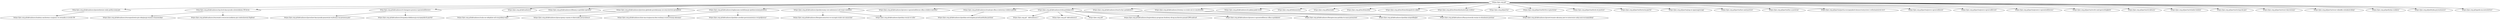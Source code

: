 digraph tree {
	"https://pis.org.pl/" [label="https://pis.org.pl/", shape=egg]
	"http://pis.org.pl/aktualnosci/posiedzenie-rady-politycznej-pis" [label="http://pis.org.pl/aktualnosci/posiedzenie-rady-politycznej-pis", shape=egg]
	"http://pis.org.pl/aktualnosci/sp-lech-kaczynski-czlowiekiem-30-lecia" [label="http://pis.org.pl/aktualnosci/sp-lech-kaczynski-czlowiekiem-30-lecia", shape=egg]
	"http://pis.org.pl/aktualnosci/vi-kongres-prawa-i-sprawiedliwosci" [label="http://pis.org.pl/aktualnosci/vi-kongres-prawa-i-sprawiedliwosci", shape=egg]
	"https://pis.org.pl/aktualnosci/" [label="https://pis.org.pl/aktualnosci/", shape=egg]
	"https://pis.org.pl/aktualnosci/dbamy-o-polskie-sprawy/" [label="https://pis.org.pl/aktualnosci/dbamy-o-polskie-sprawy/", shape=egg]
	"https://pis.org.pl/aktualnosci/jestem-gleboko-przekonany-ze-zwyciestwo-przyjdzie" [label="https://pis.org.pl/aktualnosci/jestem-gleboko-przekonany-ze-zwyciestwo-przyjdzie", shape=egg]
	"https://pis.org.pl/aktualnosci/oglaszam-mobilizacje-zjednoczonej-prawicy" [label="https://pis.org.pl/aktualnosci/oglaszam-mobilizacje-zjednoczonej-prawicy", shape=egg]
	"https://pis.org.pl/aktualnosci/pozbywamy-sie-zaleznosci-od-rosji-i-niemiec" [label="https://pis.org.pl/aktualnosci/pozbywamy-sie-zaleznosci-od-rosji-i-niemiec", shape=egg]
	"https://pis.org.pl/aktualnosci/prawo-i-sprawiedliwosc-dba-o-dobro-narodu/" [label="https://pis.org.pl/aktualnosci/prawo-i-sprawiedliwosc-dba-o-dobro-narodu/", shape=egg]
	"https://pis.org.pl/aktualnosci/rzad-pis-dba-o-interesy-i-dobro-polski" [label="https://pis.org.pl/aktualnosci/rzad-pis-dba-o-interesy-i-dobro-polski", shape=egg]
	"https://pis.org.pl/aktualnosci/sila-polskiej-wsi" [label="https://pis.org.pl/aktualnosci/sila-polskiej-wsi", shape=egg]
	"https://pis.org.pl/aktualnosci/warto-byc-polakiem-1" [label="https://pis.org.pl/aktualnosci/warto-byc-polakiem-1", shape=egg]
	"https://pis.org.pl/aktualnosci/wiemy-co-stalo-sie-w-smolensku" [label="https://pis.org.pl/aktualnosci/wiemy-co-stalo-sie-w-smolensku", shape=egg]
	"https://pis.org.pl/aktualnosci/z-jakiej-paki-tusk/" [label="https://pis.org.pl/aktualnosci/z-jakiej-paki-tusk/", shape=egg]
	"https://pis.org.pl/dokumenty/" [label="https://pis.org.pl/dokumenty/", shape=egg]
	"https://pis.org.pl/kontakt/" [label="https://pis.org.pl/kontakt/", shape=egg]
	"https://pis.org.pl/multimedia/" [label="https://pis.org.pl/multimedia/", shape=egg]
	"https://pis.org.pl/multimedia/galerie-zdjec/" [label="https://pis.org.pl/multimedia/galerie-zdjec/", shape=egg]
	"https://pis.org.pl/multimedia/materialy-wideo/" [label="https://pis.org.pl/multimedia/materialy-wideo/", shape=egg]
	"https://pis.org.pl/partia/" [label="https://pis.org.pl/partia/", shape=egg]
	"https://pis.org.pl/partia/diritto-e-giustizia/" [label="https://pis.org.pl/partia/diritto-e-giustizia/", shape=egg]
	"https://pis.org.pl/partia/droit-et-justice/" [label="https://pis.org.pl/partia/droit-et-justice/", shape=egg]
	"https://pis.org.pl/partia/historia-partii/" [label="https://pis.org.pl/partia/historia-partii/", shape=egg]
	"https://pis.org.pl/partia/jog-es-igazsagossag/" [label="https://pis.org.pl/partia/jog-es-igazsagossag/", shape=egg]
	"https://pis.org.pl/partia/law-and-justice/" [label="https://pis.org.pl/partia/law-and-justice/", shape=egg]
	"https://pis.org.pl/partia/ley-y-justicia/" [label="https://pis.org.pl/partia/ley-y-justicia/", shape=egg]
	"https://pis.org.pl/partia/partia-europejskich-konserwatystow-i-reformatorow-ecr/" [label="https://pis.org.pl/partia/partia-europejskich-konserwatystow-i-reformatorow-ecr/", shape=egg]
	"https://pis.org.pl/partia/pravo-spravedlnost/" [label="https://pis.org.pl/partia/pravo-spravedlnost/", shape=egg]
	"https://pis.org.pl/partia/pravo-spravodlivost/" [label="https://pis.org.pl/partia/pravo-spravodlivost/", shape=egg]
	"https://pis.org.pl/partia/prawo-i-sprawiedliwosc/" [label="https://pis.org.pl/partia/prawo-i-sprawiedliwosc/", shape=egg]
	"https://pis.org.pl/partia/recht-und-gerechtigkeit/" [label="https://pis.org.pl/partia/recht-und-gerechtigkeit/", shape=egg]
	"https://pis.org.pl/partia/struktury/" [label="https://pis.org.pl/partia/struktury/", shape=egg]
	"https://pis.org.pl/partia/wladze-ludzie/" [label="https://pis.org.pl/partia/wladze-ludzie/", shape=egg]
	"https://pis.org.pl/partia/wstap-do-pis/" [label="https://pis.org.pl/partia/wstap-do-pis/", shape=egg]
	"https://pis.org.pl/partia/wzor-darowizny/" [label="https://pis.org.pl/partia/wzor-darowizny/", shape=egg]
	"https://pis.org.pl/partia/wzor-skladki-czlonkowskiej/" [label="https://pis.org.pl/partia/wzor-skladki-czlonkowskiej/", shape=egg]
	"https://pis.org.pl/polityka-cookies/" [label="https://pis.org.pl/polityka-cookies/", shape=egg]
	"https://pis.org.pl/polityka-prywatnosci/" [label="https://pis.org.pl/polityka-prywatnosci/", shape=egg]
	"https://pis.org.pl/zgoda-na-newsletter/" [label="https://pis.org.pl/zgoda-na-newsletter/", shape=egg]
	"https://pis.org.pl/aktualnosci/nalezy-zachowac-czujnosc-w-zwiazku-z-covid-19/" [label="https://pis.org.pl/aktualnosci/nalezy-zachowac-czujnosc-w-zwiazku-z-covid-19/", shape=egg]
	"https://pis.org.pl/aktualnosci/europoslowie-pis-obejmuja-wazne-stanowiska/" [label="https://pis.org.pl/aktualnosci/europoslowie-pis-obejmuja-wazne-stanowiska/", shape=egg]
	"https://pis.org.pl/aktualnosci/wywiad-z-wicerzecznikiem-pis-radoslawem-foglem/" [label="https://pis.org.pl/aktualnosci/wywiad-z-wicerzecznikiem-pis-radoslawem-foglem/", shape=egg]
	"https://pis.org.pl/aktualnosci/jaroslaw-kaczynski-ponownie-wybrany-na-prezesa-pis/" [label="https://pis.org.pl/aktualnosci/jaroslaw-kaczynski-ponownie-wybrany-na-prezesa-pis/", shape=egg]
	"https://pis.org.pl/aktualnosci/wspolna-deklaracja-europejskich-partii/" [label="https://pis.org.pl/aktualnosci/wspolna-deklaracja-europejskich-partii/", shape=egg]
	"https://pis.org.pl/aktualnosci/cala-ue-odejdzie-od-rosyjskiej-ropy/" [label="https://pis.org.pl/aktualnosci/cala-ue-odejdzie-od-rosyjskiej-ropy/", shape=egg]
	"https://pis.org.pl/aktualnosci/pracujemy-razem-w-kierunku-przyszlosci/" [label="https://pis.org.pl/aktualnosci/pracujemy-razem-w-kierunku-przyszlosci/", shape=egg]
	"https://pis.org.pl/aktualnosci/nie-ma-trojmorza-bez-wolnej-i-suwerennej-ukrainy/" [label="https://pis.org.pl/aktualnosci/nie-ma-trojmorza-bez-wolnej-i-suwerennej-ukrainy/", shape=egg]
	"https://pis.org.pl/aktualnosci/polsko-czeskie-porozumienia-o-wspolpracy/" [label="https://pis.org.pl/aktualnosci/polsko-czeskie-porozumienia-o-wspolpracy/", shape=egg]
	"https://pis.org.pl/aktualnosci/bezpieczenstwo-w-europie-stale-sie-umacnia/" [label="https://pis.org.pl/aktualnosci/bezpieczenstwo-w-europie-stale-sie-umacnia/", shape=egg]
	"https://pis.org.pl/aktualnosci/polska-rosnie-w-sile/" [label="https://pis.org.pl/aktualnosci/polska-rosnie-w-sile/", shape=egg]
	"https://pis.org.pl/aktualnosci/polska-ostrzegala-przed-polityka-putina/" [label="https://pis.org.pl/aktualnosci/polska-ostrzegala-przed-polityka-putina/", shape=egg]
	"https://pis.org.pl/  /aktualnosci /" [label="https://pis.org.pl/  /aktualnosci /", shape=egg]
	"https://pis.org.pl/ /aktualnosci/" [label="https://pis.org.pl/ /aktualnosci/", shape=egg]
	"https://pis.org.pl/\/" [label="https://pis.org.pl/\/", shape=egg]
	"https://pis.org.pl/aktualnosci/najwiekszy-program-budowy-drog-na-kwote-ponad-290-mld-zl/" [label="https://pis.org.pl/aktualnosci/najwiekszy-program-budowy-drog-na-kwote-ponad-290-mld-zl/", shape=egg]
	"https://pis.org.pl/aktualnosci/prawo-i-sprawiedliwosc-dba-o-polakow/" [label="https://pis.org.pl/aktualnosci/prawo-i-sprawiedliwosc-dba-o-polakow/", shape=egg]
	"https://pis.org.pl/aktualnosci/bezpieczna-polska-to-nasz-priorytet/" [label="https://pis.org.pl/aktualnosci/bezpieczna-polska-to-nasz-priorytet/", shape=egg]
	"https://pis.org.pl/aktualnosci/polska-niepodlegla/" [label="https://pis.org.pl/aktualnosci/polska-niepodlegla/", shape=egg]
	"https://pis.org.pl/aktualnosci/faszystowski-rezim-to-dzialanie-putina/" [label="https://pis.org.pl/aktualnosci/faszystowski-rezim-to-dzialanie-putina/", shape=egg]
	"https://pis.org.pl/aktualnosci/przetrwanie-ukrainy-jest-w-interesie-calej-unii-europejskiej/" [label="https://pis.org.pl/aktualnosci/przetrwanie-ukrainy-jest-w-interesie-calej-unii-europejskiej/", shape=egg]

	"https://pis.org.pl/" -> "https://pis.org.pl/partia/wstap-do-pis/"
	"https://pis.org.pl/" -> "https://pis.org.pl/partia/partia-europejskich-konserwatystow-i-reformatorow-ecr/"
	"https://pis.org.pl/" -> "https://pis.org.pl/aktualnosci/"
	"https://pis.org.pl/" -> "https://pis.org.pl/partia/"
	"https://pis.org.pl/" -> "https://pis.org.pl/multimedia/"
	"https://pis.org.pl/" -> "https://pis.org.pl/dokumenty/"
	"https://pis.org.pl/" -> "https://pis.org.pl/kontakt/"
	"https://pis.org.pl/" -> "https://pis.org.pl/aktualnosci/sila-polskiej-wsi"
	"https://pis.org.pl/" -> "https://pis.org.pl/aktualnosci/warto-byc-polakiem-1"
	"https://pis.org.pl/" -> "https://pis.org.pl/aktualnosci/pozbywamy-sie-zaleznosci-od-rosji-i-niemiec"
	"https://pis.org.pl/" -> "https://pis.org.pl/aktualnosci/rzad-pis-dba-o-interesy-i-dobro-polski"
	"https://pis.org.pl/" -> "https://pis.org.pl/aktualnosci/oglaszam-mobilizacje-zjednoczonej-prawicy"
	"https://pis.org.pl/" -> "https://pis.org.pl/aktualnosci/jestem-gleboko-przekonany-ze-zwyciestwo-przyjdzie"
	"https://pis.org.pl/" -> "https://pis.org.pl/aktualnosci/wiemy-co-stalo-sie-w-smolensku"
	"https://pis.org.pl/" -> "http://pis.org.pl/aktualnosci/sp-lech-kaczynski-czlowiekiem-30-lecia"
	"https://pis.org.pl/" -> "http://pis.org.pl/aktualnosci/vi-kongres-prawa-i-sprawiedliwosci"
	"https://pis.org.pl/" -> "http://pis.org.pl/aktualnosci/posiedzenie-rady-politycznej-pis"
	"https://pis.org.pl/" -> "https://pis.org.pl/aktualnosci/prawo-i-sprawiedliwosc-dba-o-dobro-narodu/"
	"https://pis.org.pl/" -> "https://pis.org.pl/aktualnosci/dbamy-o-polskie-sprawy/"
	"https://pis.org.pl/" -> "https://pis.org.pl/aktualnosci/z-jakiej-paki-tusk/"
	"https://pis.org.pl/" -> "https://pis.org.pl/partia/historia-partii/"
	"https://pis.org.pl/" -> "https://pis.org.pl/partia/prawo-i-sprawiedliwosc/"
	"https://pis.org.pl/" -> "https://pis.org.pl/zgoda-na-newsletter/"
	"https://pis.org.pl/" -> "https://pis.org.pl/partia/wladze-ludzie/"
	"https://pis.org.pl/" -> "https://pis.org.pl/partia/struktury/"
	"https://pis.org.pl/" -> "https://pis.org.pl/partia/law-and-justice/"
	"https://pis.org.pl/" -> "https://pis.org.pl/partia/droit-et-justice/"
	"https://pis.org.pl/" -> "https://pis.org.pl/partia/ley-y-justicia/"
	"https://pis.org.pl/" -> "https://pis.org.pl/partia/diritto-e-giustizia/"
	"https://pis.org.pl/" -> "https://pis.org.pl/partia/recht-und-gerechtigkeit/"
	"https://pis.org.pl/" -> "https://pis.org.pl/partia/jog-es-igazsagossag/"
	"https://pis.org.pl/" -> "https://pis.org.pl/partia/pravo-spravedlnost/"
	"https://pis.org.pl/" -> "https://pis.org.pl/partia/pravo-spravodlivost/"
	"https://pis.org.pl/" -> "https://pis.org.pl/partia/wzor-skladki-czlonkowskiej/"
	"https://pis.org.pl/" -> "https://pis.org.pl/partia/wzor-darowizny/"
	"https://pis.org.pl/" -> "https://pis.org.pl/multimedia/materialy-wideo/"
	"https://pis.org.pl/" -> "https://pis.org.pl/multimedia/galerie-zdjec/"
	"https://pis.org.pl/" -> "https://pis.org.pl/polityka-cookies/"
	"https://pis.org.pl/" -> "https://pis.org.pl/polityka-prywatnosci/"
	"http://pis.org.pl/aktualnosci/posiedzenie-rady-politycznej-pis" -> "https://pis.org.pl/aktualnosci/nalezy-zachowac-czujnosc-w-zwiazku-z-covid-19/"
	"http://pis.org.pl/aktualnosci/sp-lech-kaczynski-czlowiekiem-30-lecia" -> "https://pis.org.pl/aktualnosci/europoslowie-pis-obejmuja-wazne-stanowiska/"
	"http://pis.org.pl/aktualnosci/sp-lech-kaczynski-czlowiekiem-30-lecia" -> "https://pis.org.pl/aktualnosci/wywiad-z-wicerzecznikiem-pis-radoslawem-foglem/"
	"http://pis.org.pl/aktualnosci/vi-kongres-prawa-i-sprawiedliwosci" -> "https://pis.org.pl/aktualnosci/jaroslaw-kaczynski-ponownie-wybrany-na-prezesa-pis/"
	"http://pis.org.pl/aktualnosci/vi-kongres-prawa-i-sprawiedliwosci" -> "https://pis.org.pl/aktualnosci/wspolna-deklaracja-europejskich-partii/"
	"https://pis.org.pl/aktualnosci/jestem-gleboko-przekonany-ze-zwyciestwo-przyjdzie" -> "https://pis.org.pl/aktualnosci/pracujemy-razem-w-kierunku-przyszlosci/"
	"https://pis.org.pl/aktualnosci/jestem-gleboko-przekonany-ze-zwyciestwo-przyjdzie" -> "https://pis.org.pl/aktualnosci/cala-ue-odejdzie-od-rosyjskiej-ropy/"
	"https://pis.org.pl/aktualnosci/oglaszam-mobilizacje-zjednoczonej-prawicy" -> "https://pis.org.pl/aktualnosci/nie-ma-trojmorza-bez-wolnej-i-suwerennej-ukrainy/"
	"https://pis.org.pl/aktualnosci/oglaszam-mobilizacje-zjednoczonej-prawicy" -> "https://pis.org.pl/aktualnosci/polsko-czeskie-porozumienia-o-wspolpracy/"
	"https://pis.org.pl/aktualnosci/pozbywamy-sie-zaleznosci-od-rosji-i-niemiec" -> "https://pis.org.pl/aktualnosci/polska-rosnie-w-sile/"
	"https://pis.org.pl/aktualnosci/pozbywamy-sie-zaleznosci-od-rosji-i-niemiec" -> "https://pis.org.pl/aktualnosci/bezpieczenstwo-w-europie-stale-sie-umacnia/"
	"https://pis.org.pl/aktualnosci/rzad-pis-dba-o-interesy-i-dobro-polski" -> "https://pis.org.pl/aktualnosci/polska-ostrzegala-przed-polityka-putina/"
	"https://pis.org.pl/aktualnosci/sila-polskiej-wsi" -> "https://pis.org.pl/\/"
	"https://pis.org.pl/aktualnosci/sila-polskiej-wsi" -> "https://pis.org.pl/ /aktualnosci/"
	"https://pis.org.pl/aktualnosci/sila-polskiej-wsi" -> "https://pis.org.pl/aktualnosci/najwiekszy-program-budowy-drog-na-kwote-ponad-290-mld-zl/"
	"https://pis.org.pl/aktualnosci/sila-polskiej-wsi" -> "https://pis.org.pl/aktualnosci/prawo-i-sprawiedliwosc-dba-o-polakow/"
	"https://pis.org.pl/aktualnosci/sila-polskiej-wsi" -> "https://pis.org.pl/  /aktualnosci /"
	"https://pis.org.pl/aktualnosci/warto-byc-polakiem-1" -> "https://pis.org.pl/aktualnosci/polska-niepodlegla/"
	"https://pis.org.pl/aktualnosci/warto-byc-polakiem-1" -> "https://pis.org.pl/aktualnosci/bezpieczna-polska-to-nasz-priorytet/"
	"https://pis.org.pl/aktualnosci/wiemy-co-stalo-sie-w-smolensku" -> "https://pis.org.pl/aktualnosci/faszystowski-rezim-to-dzialanie-putina/"
	"https://pis.org.pl/aktualnosci/wiemy-co-stalo-sie-w-smolensku" -> "https://pis.org.pl/aktualnosci/przetrwanie-ukrainy-jest-w-interesie-calej-unii-europejskiej/"
}